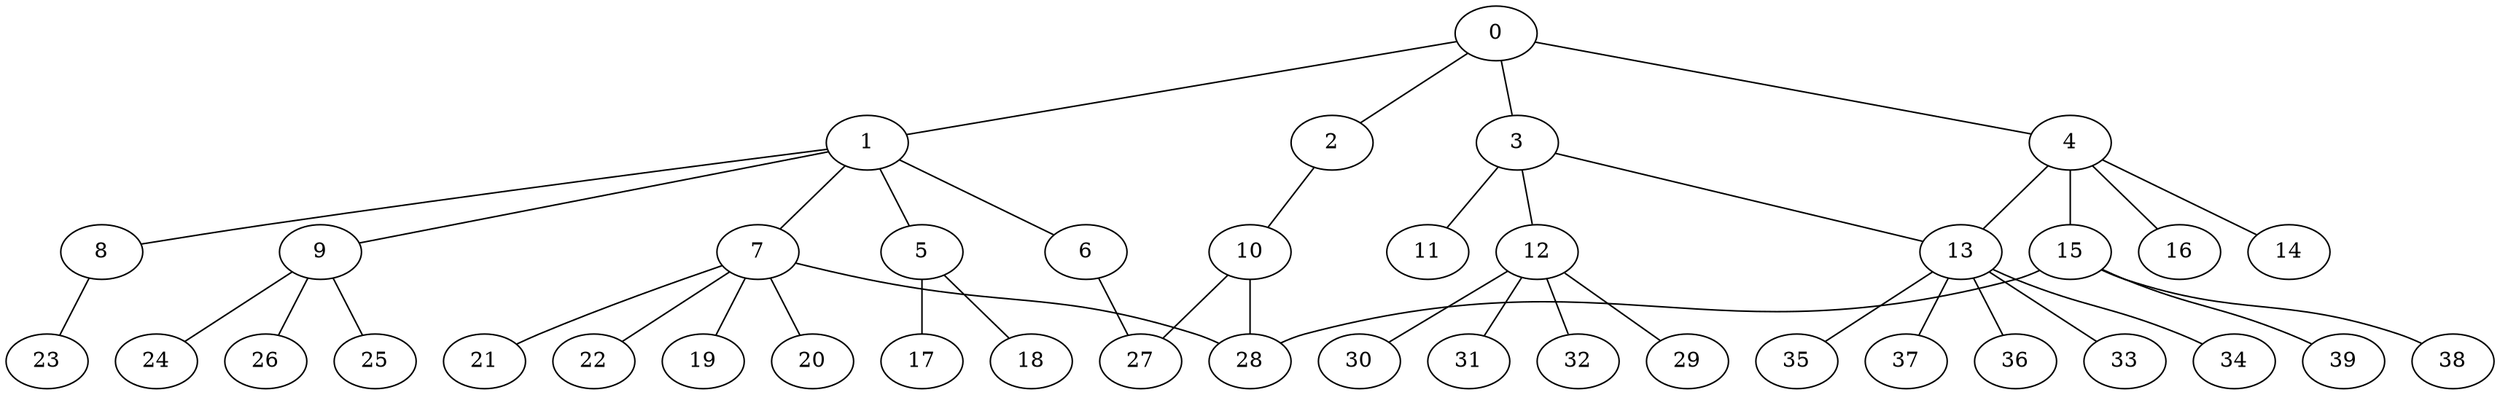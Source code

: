 
graph graphname {
    0 -- 1
0 -- 2
0 -- 3
0 -- 4
1 -- 5
1 -- 6
1 -- 7
1 -- 8
1 -- 9
2 -- 10
3 -- 11
3 -- 12
3 -- 13
4 -- 16
4 -- 13
4 -- 14
4 -- 15
5 -- 18
5 -- 17
6 -- 27
7 -- 19
7 -- 20
7 -- 21
7 -- 22
7 -- 28
8 -- 23
9 -- 24
9 -- 26
9 -- 25
10 -- 27
10 -- 28
12 -- 32
12 -- 29
12 -- 30
12 -- 31
13 -- 33
13 -- 34
13 -- 35
13 -- 37
13 -- 36
15 -- 38
15 -- 39
15 -- 28

}
